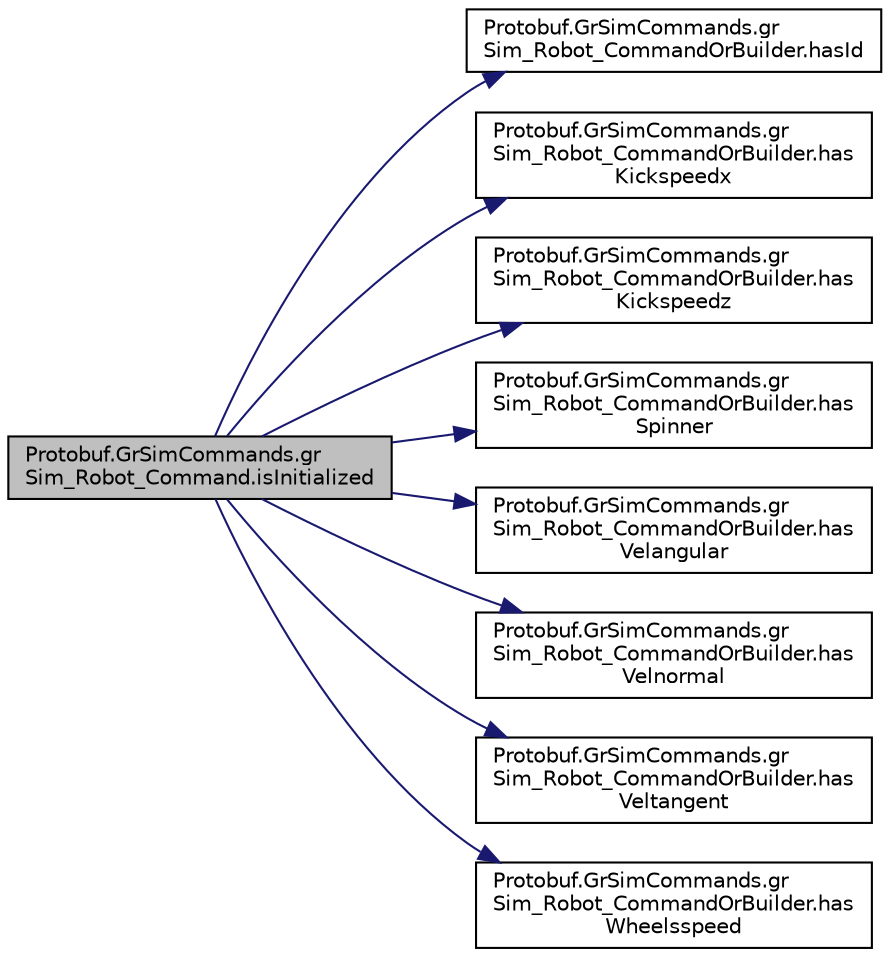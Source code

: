 digraph "Protobuf.GrSimCommands.grSim_Robot_Command.isInitialized"
{
 // INTERACTIVE_SVG=YES
  edge [fontname="Helvetica",fontsize="10",labelfontname="Helvetica",labelfontsize="10"];
  node [fontname="Helvetica",fontsize="10",shape=record];
  rankdir="LR";
  Node1 [label="Protobuf.GrSimCommands.gr\lSim_Robot_Command.isInitialized",height=0.2,width=0.4,color="black", fillcolor="grey75", style="filled", fontcolor="black"];
  Node1 -> Node2 [color="midnightblue",fontsize="10",style="solid",fontname="Helvetica"];
  Node2 [label="Protobuf.GrSimCommands.gr\lSim_Robot_CommandOrBuilder.hasId",height=0.2,width=0.4,color="black", fillcolor="white", style="filled",URL="$da/d97/interface_protobuf_1_1_gr_sim_commands_1_1gr_sim___robot___command_or_builder.html#a3d35245cc62732b282e02e868d077317"];
  Node1 -> Node3 [color="midnightblue",fontsize="10",style="solid",fontname="Helvetica"];
  Node3 [label="Protobuf.GrSimCommands.gr\lSim_Robot_CommandOrBuilder.has\lKickspeedx",height=0.2,width=0.4,color="black", fillcolor="white", style="filled",URL="$da/d97/interface_protobuf_1_1_gr_sim_commands_1_1gr_sim___robot___command_or_builder.html#affdbc1ba1578472fad640be37929a412"];
  Node1 -> Node4 [color="midnightblue",fontsize="10",style="solid",fontname="Helvetica"];
  Node4 [label="Protobuf.GrSimCommands.gr\lSim_Robot_CommandOrBuilder.has\lKickspeedz",height=0.2,width=0.4,color="black", fillcolor="white", style="filled",URL="$da/d97/interface_protobuf_1_1_gr_sim_commands_1_1gr_sim___robot___command_or_builder.html#ad451148b12072761b1430a8af9f18eea"];
  Node1 -> Node5 [color="midnightblue",fontsize="10",style="solid",fontname="Helvetica"];
  Node5 [label="Protobuf.GrSimCommands.gr\lSim_Robot_CommandOrBuilder.has\lSpinner",height=0.2,width=0.4,color="black", fillcolor="white", style="filled",URL="$da/d97/interface_protobuf_1_1_gr_sim_commands_1_1gr_sim___robot___command_or_builder.html#aef91eb5493da408ae7095987bf25b0cd"];
  Node1 -> Node6 [color="midnightblue",fontsize="10",style="solid",fontname="Helvetica"];
  Node6 [label="Protobuf.GrSimCommands.gr\lSim_Robot_CommandOrBuilder.has\lVelangular",height=0.2,width=0.4,color="black", fillcolor="white", style="filled",URL="$da/d97/interface_protobuf_1_1_gr_sim_commands_1_1gr_sim___robot___command_or_builder.html#a3300127857f93967ec106104849892a0"];
  Node1 -> Node7 [color="midnightblue",fontsize="10",style="solid",fontname="Helvetica"];
  Node7 [label="Protobuf.GrSimCommands.gr\lSim_Robot_CommandOrBuilder.has\lVelnormal",height=0.2,width=0.4,color="black", fillcolor="white", style="filled",URL="$da/d97/interface_protobuf_1_1_gr_sim_commands_1_1gr_sim___robot___command_or_builder.html#a2c357128224a9c567a52e4b0c76b02c7"];
  Node1 -> Node8 [color="midnightblue",fontsize="10",style="solid",fontname="Helvetica"];
  Node8 [label="Protobuf.GrSimCommands.gr\lSim_Robot_CommandOrBuilder.has\lVeltangent",height=0.2,width=0.4,color="black", fillcolor="white", style="filled",URL="$da/d97/interface_protobuf_1_1_gr_sim_commands_1_1gr_sim___robot___command_or_builder.html#a4baffad9942fedc04d2233d44a760b1d"];
  Node1 -> Node9 [color="midnightblue",fontsize="10",style="solid",fontname="Helvetica"];
  Node9 [label="Protobuf.GrSimCommands.gr\lSim_Robot_CommandOrBuilder.has\lWheelsspeed",height=0.2,width=0.4,color="black", fillcolor="white", style="filled",URL="$da/d97/interface_protobuf_1_1_gr_sim_commands_1_1gr_sim___robot___command_or_builder.html#a933323529485fd8891ae54d6dc2e3954"];
}
